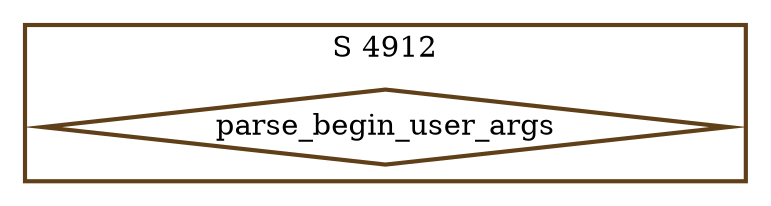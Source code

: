 digraph G {
  ratio=0.500000;
  "UV parse_begin_user_args (4912)" [shape=diamond,
                                     label="parse_begin_user_args",
                                     color="#604018", style=bold];
  
  subgraph cluster_4912 { label="S 4912";
    color="#604018";
    style=bold;
    "UV parse_begin_user_args (4912)"; };
  
  
  }